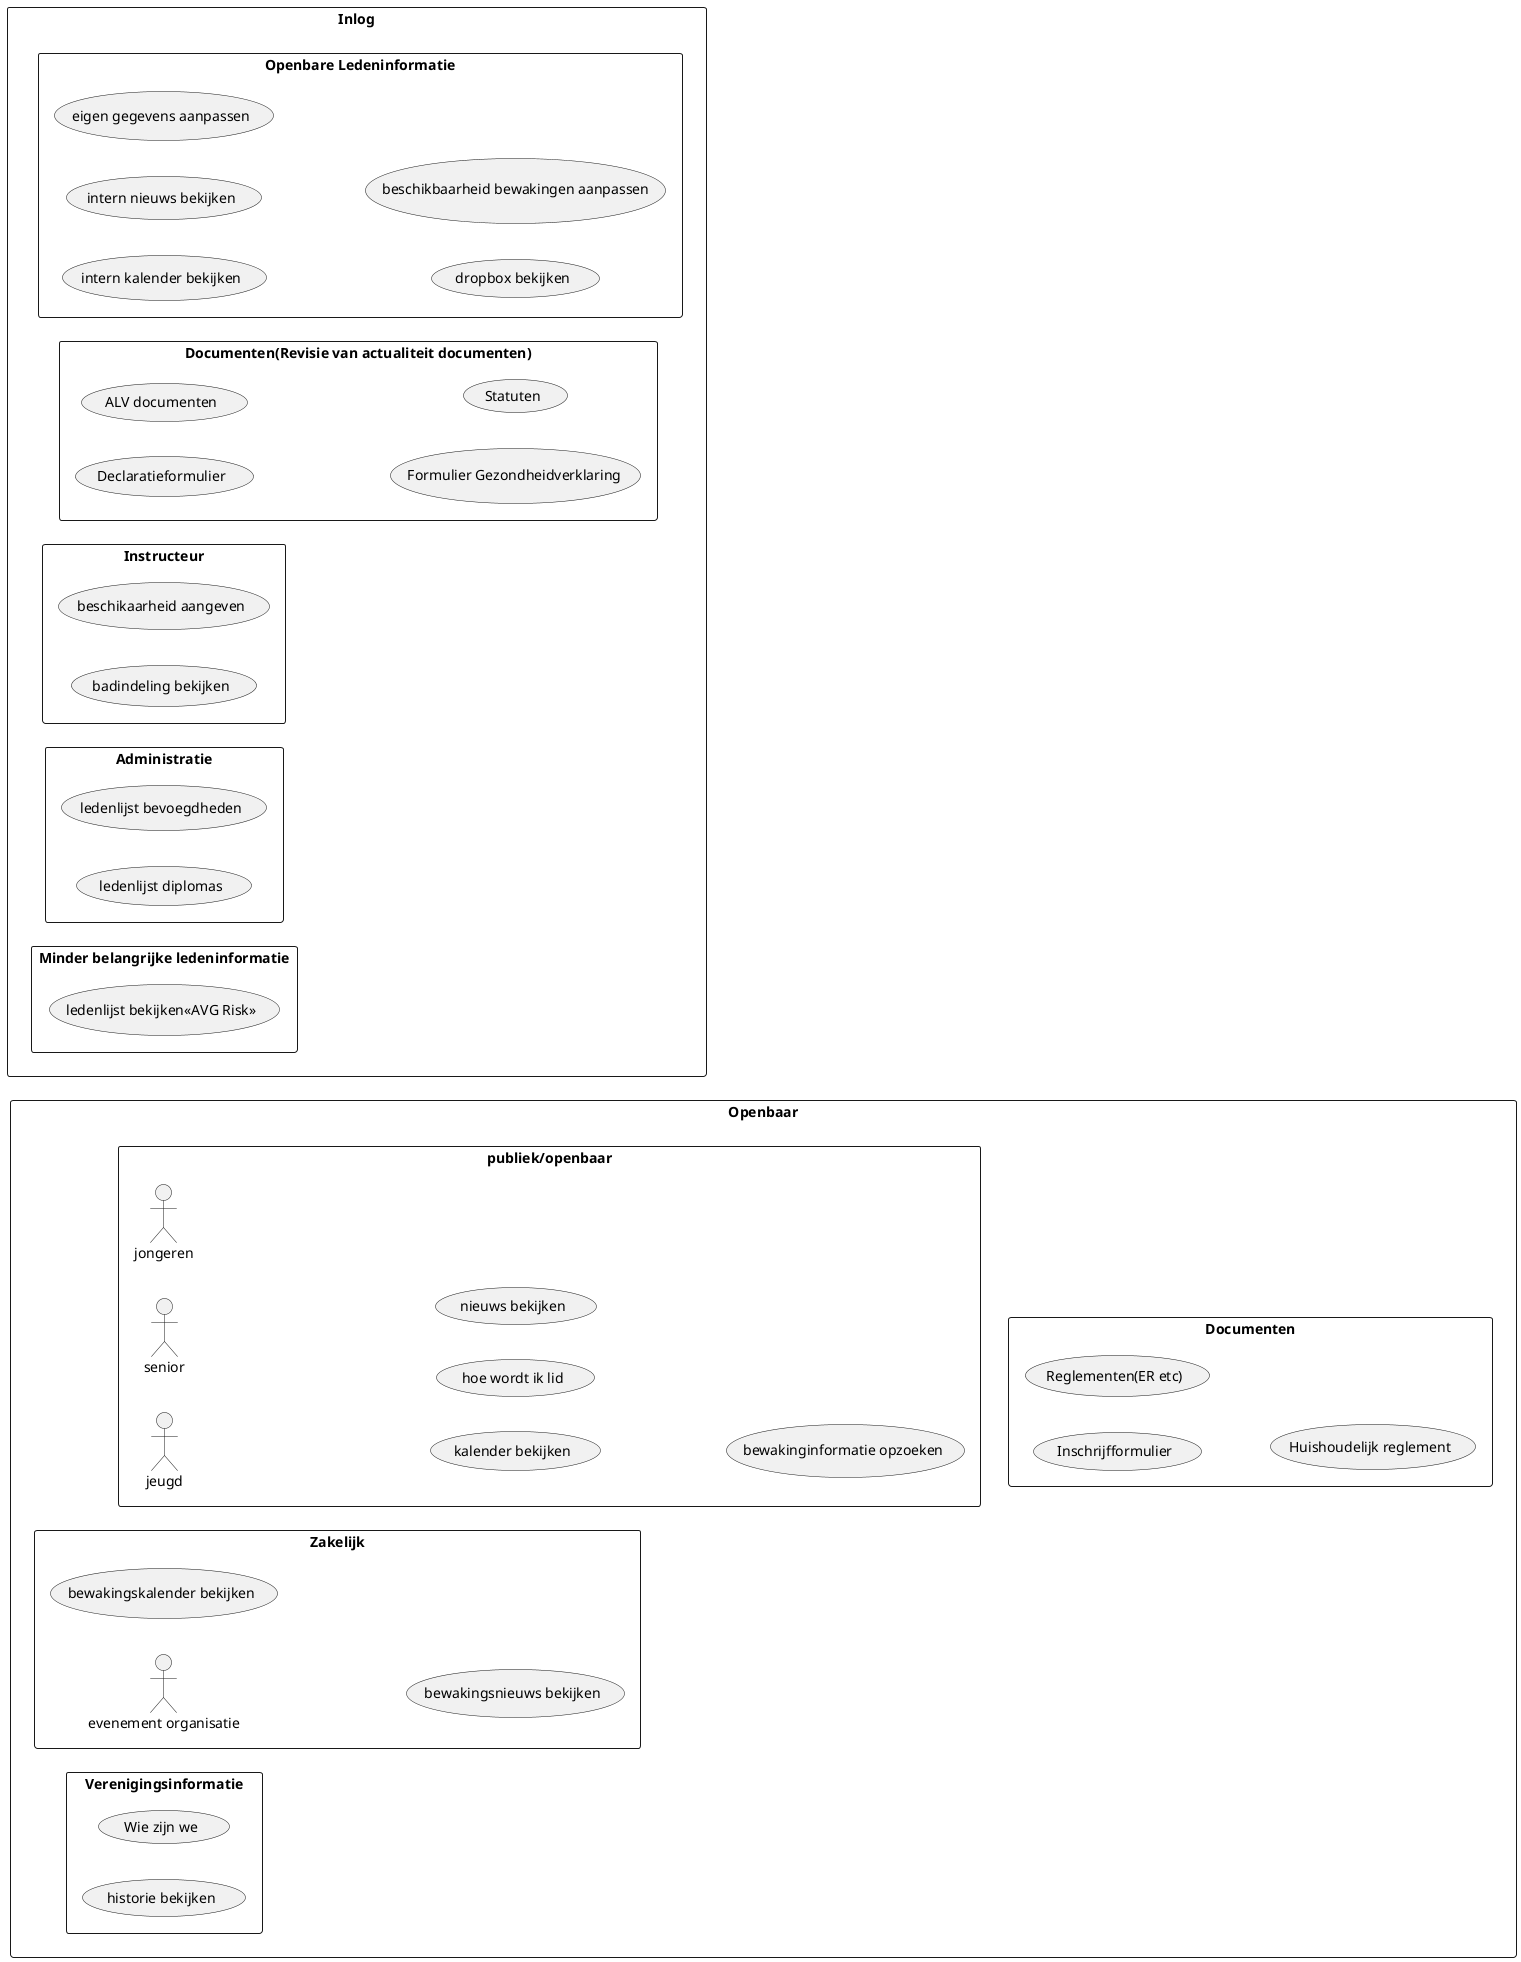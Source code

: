 @startuml

left to right direction

rectangle Openbaar {
    rectangle "publiek/openbaar" {
        actor jeugd
        actor senior
        actor jongeren

        usecase "kalender bekijken"
        usecase "hoe wordt ik lid"
        usecase "nieuws bekijken"
        usecase "bewakinginformatie opzoeken"
    }

    rectangle "Zakelijk" {
        actor "evenement organisatie" as organisatie
        usecase "bewakingskalender bekijken"
        usecase "bewakingsnieuws bekijken"
        usecase "bewakinginformatie opzoeken"
    }

    rectangle "Verenigingsinformatie" {
        usecase "Wie zijn we"
        usecase "historie bekijken"
    }

    rectangle "Documenten" {
        usecase "Inschrijfformulier"
        usecase "Reglementen(ER etc)"
        usecase "Huishoudelijk reglement"
    }
}
rectangle Inlog {
    rectangle "Openbare Ledeninformatie" {
        usecase "intern kalender bekijken"
        usecase "intern nieuws bekijken"
        usecase "eigen gegevens aanpassen"
        usecase "dropbox bekijken"
        usecase "beschikbaarheid bewakingen aanpassen"
    }

    rectangle "Documenten(Revisie van actualiteit documenten)" {
        usecase "Declaratieformulier"
        usecase "ALV documenten"
        usecase "Formulier Gezondheidverklaring"
        usecase "Statuten"
    }

    rectangle "Instructeur" {
        usecase "beschikaarheid aangeven"
        usecase "badindeling bekijken"
    }

    rectangle "Administratie" {
        usecase "ledenlijst bevoegdheden"
        usecase "ledenlijst diplomas"
    }

    rectangle "Minder belangrijke ledeninformatie" {
        usecase "ledenlijst bekijken<<AVG Risk>>"
    }
}


@enduml